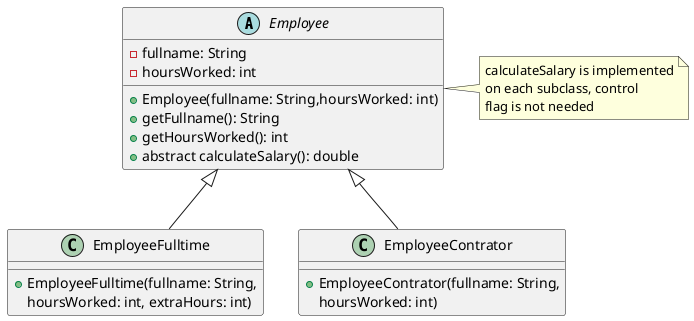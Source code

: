 @startuml

abstract class Employee {
  - fullname: String
  - hoursWorked: int
  + Employee(fullname: String,hoursWorked: int)
  + getFullname(): String
  + getHoursWorked(): int
  + abstract calculateSalary(): double
}

class EmployeeFulltime extends Employee {
  + EmployeeFulltime(fullname: String,
  hoursWorked: int, extraHours: int)
}

class EmployeeContrator extends Employee {
  + EmployeeContrator(fullname: String,
  hoursWorked: int)
}
note right of Employee
    calculateSalary is implemented
    on each subclass, control
    flag is not needed
end note

@enduml